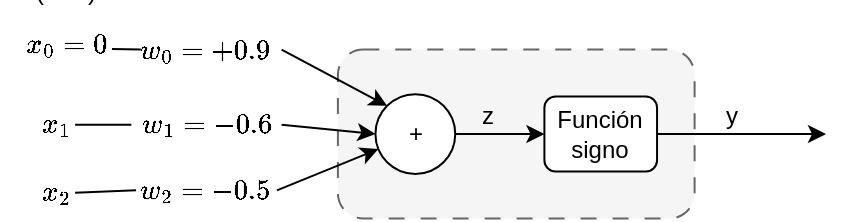<mxfile version="20.8.4" type="device"><diagram id="YM4BXWxv126Ye5DKbYF0" name="Page-1"><mxGraphModel dx="318" dy="181" grid="1" gridSize="10" guides="1" tooltips="1" connect="1" arrows="1" fold="1" page="1" pageScale="1" pageWidth="850" pageHeight="1100" background="#FFFFFF" math="1" shadow="0"><root><mxCell id="0"/><mxCell id="1" parent="0"/><mxCell id="g3laZefeDJB5z9FUaUS4-30" value="" style="group;aspect=fixed;" vertex="1" connectable="0" parent="1"><mxGeometry x="170" y="210" width="413" height="103.25" as="geometry"/></mxCell><mxCell id="g3laZefeDJB5z9FUaUS4-1" value="" style="rounded=1;whiteSpace=wrap;html=1;fillColor=#f5f5f5;fontColor=#333333;strokeColor=#666666;dashed=1;dashPattern=8 8;" vertex="1" parent="g3laZefeDJB5z9FUaUS4-30"><mxGeometry x="168.955" y="18.773" width="178.341" height="84.477" as="geometry"/></mxCell><mxCell id="g3laZefeDJB5z9FUaUS4-3" value="Función&lt;br&gt;signo" style="rounded=1;whiteSpace=wrap;html=1;" vertex="1" parent="g3laZefeDJB5z9FUaUS4-30"><mxGeometry x="272.205" y="42.239" width="56.318" height="37.545" as="geometry"/></mxCell><mxCell id="g3laZefeDJB5z9FUaUS4-17" style="edgeStyle=orthogonalEdgeStyle;rounded=0;orthogonalLoop=1;jettySize=auto;html=1;exitX=0;exitY=1;exitDx=0;exitDy=0;" edge="1" parent="g3laZefeDJB5z9FUaUS4-30" source="g3laZefeDJB5z9FUaUS4-4"><mxGeometry relative="1" as="geometry"><mxPoint x="193.627" y="75.002" as="targetPoint"/></mxGeometry></mxCell><mxCell id="g3laZefeDJB5z9FUaUS4-4" value="+" style="ellipse;whiteSpace=wrap;html=1;aspect=fixed;" vertex="1" parent="g3laZefeDJB5z9FUaUS4-30"><mxGeometry x="187.727" y="41.065" width="39.892" height="39.892" as="geometry"/></mxCell><mxCell id="g3laZefeDJB5z9FUaUS4-5" value="" style="endArrow=classic;html=1;rounded=0;entryX=0;entryY=0.5;entryDx=0;entryDy=0;exitX=1;exitY=0.5;exitDx=0;exitDy=0;" edge="1" parent="g3laZefeDJB5z9FUaUS4-30" source="g3laZefeDJB5z9FUaUS4-4" target="g3laZefeDJB5z9FUaUS4-3"><mxGeometry width="50" height="50" relative="1" as="geometry"><mxPoint x="225.273" y="61.011" as="sourcePoint"/><mxPoint x="244.045" y="18.773" as="targetPoint"/></mxGeometry></mxCell><mxCell id="g3laZefeDJB5z9FUaUS4-6" value="" style="endArrow=classic;html=1;rounded=0;exitX=1;exitY=0.5;exitDx=0;exitDy=0;" edge="1" parent="g3laZefeDJB5z9FUaUS4-30" source="g3laZefeDJB5z9FUaUS4-3"><mxGeometry width="50" height="50" relative="1" as="geometry"><mxPoint x="413" y="75.091" as="sourcePoint"/><mxPoint x="413" y="61.011" as="targetPoint"/></mxGeometry></mxCell><mxCell id="g3laZefeDJB5z9FUaUS4-7" value="y" style="text;html=1;strokeColor=none;fillColor=none;align=center;verticalAlign=middle;whiteSpace=wrap;rounded=0;" vertex="1" parent="g3laZefeDJB5z9FUaUS4-30"><mxGeometry x="337.909" y="37.545" width="56.318" height="28.159" as="geometry"/></mxCell><mxCell id="g3laZefeDJB5z9FUaUS4-8" value="z" style="text;html=1;strokeColor=none;fillColor=none;align=center;verticalAlign=middle;whiteSpace=wrap;rounded=0;" vertex="1" parent="g3laZefeDJB5z9FUaUS4-30"><mxGeometry x="215.886" y="37.545" width="56.318" height="28.159" as="geometry"/></mxCell><mxCell id="g3laZefeDJB5z9FUaUS4-9" value="" style="endArrow=classic;html=1;rounded=0;entryX=0;entryY=0;entryDx=0;entryDy=0;" edge="1" parent="g3laZefeDJB5z9FUaUS4-30" target="g3laZefeDJB5z9FUaUS4-4"><mxGeometry width="50" height="50" relative="1" as="geometry"><mxPoint x="140.795" y="18.773" as="sourcePoint"/><mxPoint x="244.045" y="18.773" as="targetPoint"/></mxGeometry></mxCell><mxCell id="g3laZefeDJB5z9FUaUS4-11" value="$$w_0 = +0.9$$" style="text;html=1;strokeColor=none;fillColor=none;align=center;verticalAlign=middle;whiteSpace=wrap;rounded=0;" vertex="1" parent="g3laZefeDJB5z9FUaUS4-30"><mxGeometry x="70.398" y="9.386" width="65.705" height="18.773" as="geometry"/></mxCell><mxCell id="g3laZefeDJB5z9FUaUS4-12" value="$$w_1 = -0.6$$" style="text;html=1;strokeColor=none;fillColor=none;align=center;verticalAlign=middle;whiteSpace=wrap;rounded=0;" vertex="1" parent="g3laZefeDJB5z9FUaUS4-30"><mxGeometry x="65.705" y="42.239" width="75.091" height="28.159" as="geometry"/></mxCell><mxCell id="g3laZefeDJB5z9FUaUS4-13" value="$$w_2 = -0.5$$" style="text;html=1;strokeColor=none;fillColor=none;align=center;verticalAlign=middle;whiteSpace=wrap;rounded=0;" vertex="1" parent="g3laZefeDJB5z9FUaUS4-30"><mxGeometry x="68.051" y="75.091" width="70.398" height="28.159" as="geometry"/></mxCell><mxCell id="g3laZefeDJB5z9FUaUS4-14" value="" style="endArrow=classic;html=1;rounded=0;entryX=0;entryY=0.5;entryDx=0;entryDy=0;" edge="1" parent="g3laZefeDJB5z9FUaUS4-30" target="g3laZefeDJB5z9FUaUS4-4"><mxGeometry width="50" height="50" relative="1" as="geometry"><mxPoint x="140.795" y="56.318" as="sourcePoint"/><mxPoint x="244.045" y="9.386" as="targetPoint"/></mxGeometry></mxCell><mxCell id="g3laZefeDJB5z9FUaUS4-16" value="" style="endArrow=classic;html=1;rounded=0;exitX=1;exitY=0.5;exitDx=0;exitDy=0;" edge="1" parent="g3laZefeDJB5z9FUaUS4-30" source="g3laZefeDJB5z9FUaUS4-13" target="g3laZefeDJB5z9FUaUS4-4"><mxGeometry width="50" height="50" relative="1" as="geometry"><mxPoint x="150.182" y="65.705" as="sourcePoint"/><mxPoint x="187.727" y="75.091" as="targetPoint"/></mxGeometry></mxCell><mxCell id="g3laZefeDJB5z9FUaUS4-20" value="(bias)$$x_0 = 0$$" style="text;html=1;strokeColor=none;fillColor=none;align=center;verticalAlign=middle;whiteSpace=wrap;rounded=0;" vertex="1" parent="g3laZefeDJB5z9FUaUS4-30"><mxGeometry width="65.705" height="18.773" as="geometry"/></mxCell><mxCell id="g3laZefeDJB5z9FUaUS4-23" value="" style="endArrow=none;html=1;rounded=0;exitX=0.852;exitY=0.987;exitDx=0;exitDy=0;exitPerimeter=0;entryX=0;entryY=0.5;entryDx=0;entryDy=0;" edge="1" parent="g3laZefeDJB5z9FUaUS4-30" source="g3laZefeDJB5z9FUaUS4-20" target="g3laZefeDJB5z9FUaUS4-11"><mxGeometry width="50" height="50" relative="1" as="geometry"><mxPoint x="93.864" y="93.864" as="sourcePoint"/><mxPoint x="140.795" y="46.932" as="targetPoint"/></mxGeometry></mxCell><mxCell id="g3laZefeDJB5z9FUaUS4-24" value="$$x_1$$" style="text;html=1;strokeColor=none;fillColor=none;align=center;verticalAlign=middle;whiteSpace=wrap;rounded=0;" vertex="1" parent="g3laZefeDJB5z9FUaUS4-30"><mxGeometry x="18.773" y="46.932" width="18.773" height="18.773" as="geometry"/></mxCell><mxCell id="g3laZefeDJB5z9FUaUS4-25" value="$$x_2$$" style="text;html=1;strokeColor=none;fillColor=none;align=center;verticalAlign=middle;whiteSpace=wrap;rounded=0;" vertex="1" parent="g3laZefeDJB5z9FUaUS4-30"><mxGeometry x="18.773" y="80.957" width="18.773" height="18.773" as="geometry"/></mxCell><mxCell id="g3laZefeDJB5z9FUaUS4-26" value="" style="endArrow=none;html=1;rounded=0;exitX=0;exitY=0.5;exitDx=0;exitDy=0;" edge="1" parent="g3laZefeDJB5z9FUaUS4-30" source="g3laZefeDJB5z9FUaUS4-12" target="g3laZefeDJB5z9FUaUS4-24"><mxGeometry width="50" height="50" relative="1" as="geometry"><mxPoint x="93.864" y="93.864" as="sourcePoint"/><mxPoint x="140.795" y="46.932" as="targetPoint"/></mxGeometry></mxCell><mxCell id="g3laZefeDJB5z9FUaUS4-28" value="" style="endArrow=none;html=1;rounded=0;exitX=0;exitY=0.5;exitDx=0;exitDy=0;entryX=1;entryY=0.5;entryDx=0;entryDy=0;" edge="1" parent="g3laZefeDJB5z9FUaUS4-30" source="g3laZefeDJB5z9FUaUS4-13" target="g3laZefeDJB5z9FUaUS4-25"><mxGeometry width="50" height="50" relative="1" as="geometry"><mxPoint x="75.091" y="65.705" as="sourcePoint"/><mxPoint x="46.932" y="65.705" as="targetPoint"/></mxGeometry></mxCell></root></mxGraphModel></diagram></mxfile>